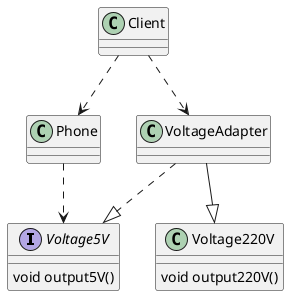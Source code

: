 @startuml
'https://plantuml.com/class-diagram

interface Voltage5V
class Voltage220V
class VoltageAdapter
class Phone
class Client

class Voltage220V{
 void output220V()
}

interface Voltage5V{
 void output5V()
}

class Client{
}

VoltageAdapter --|> Voltage220V

VoltageAdapter ..|> Voltage5V

Phone ..> Voltage5V

Client ..> Phone

Client ..> VoltageAdapter
@enduml